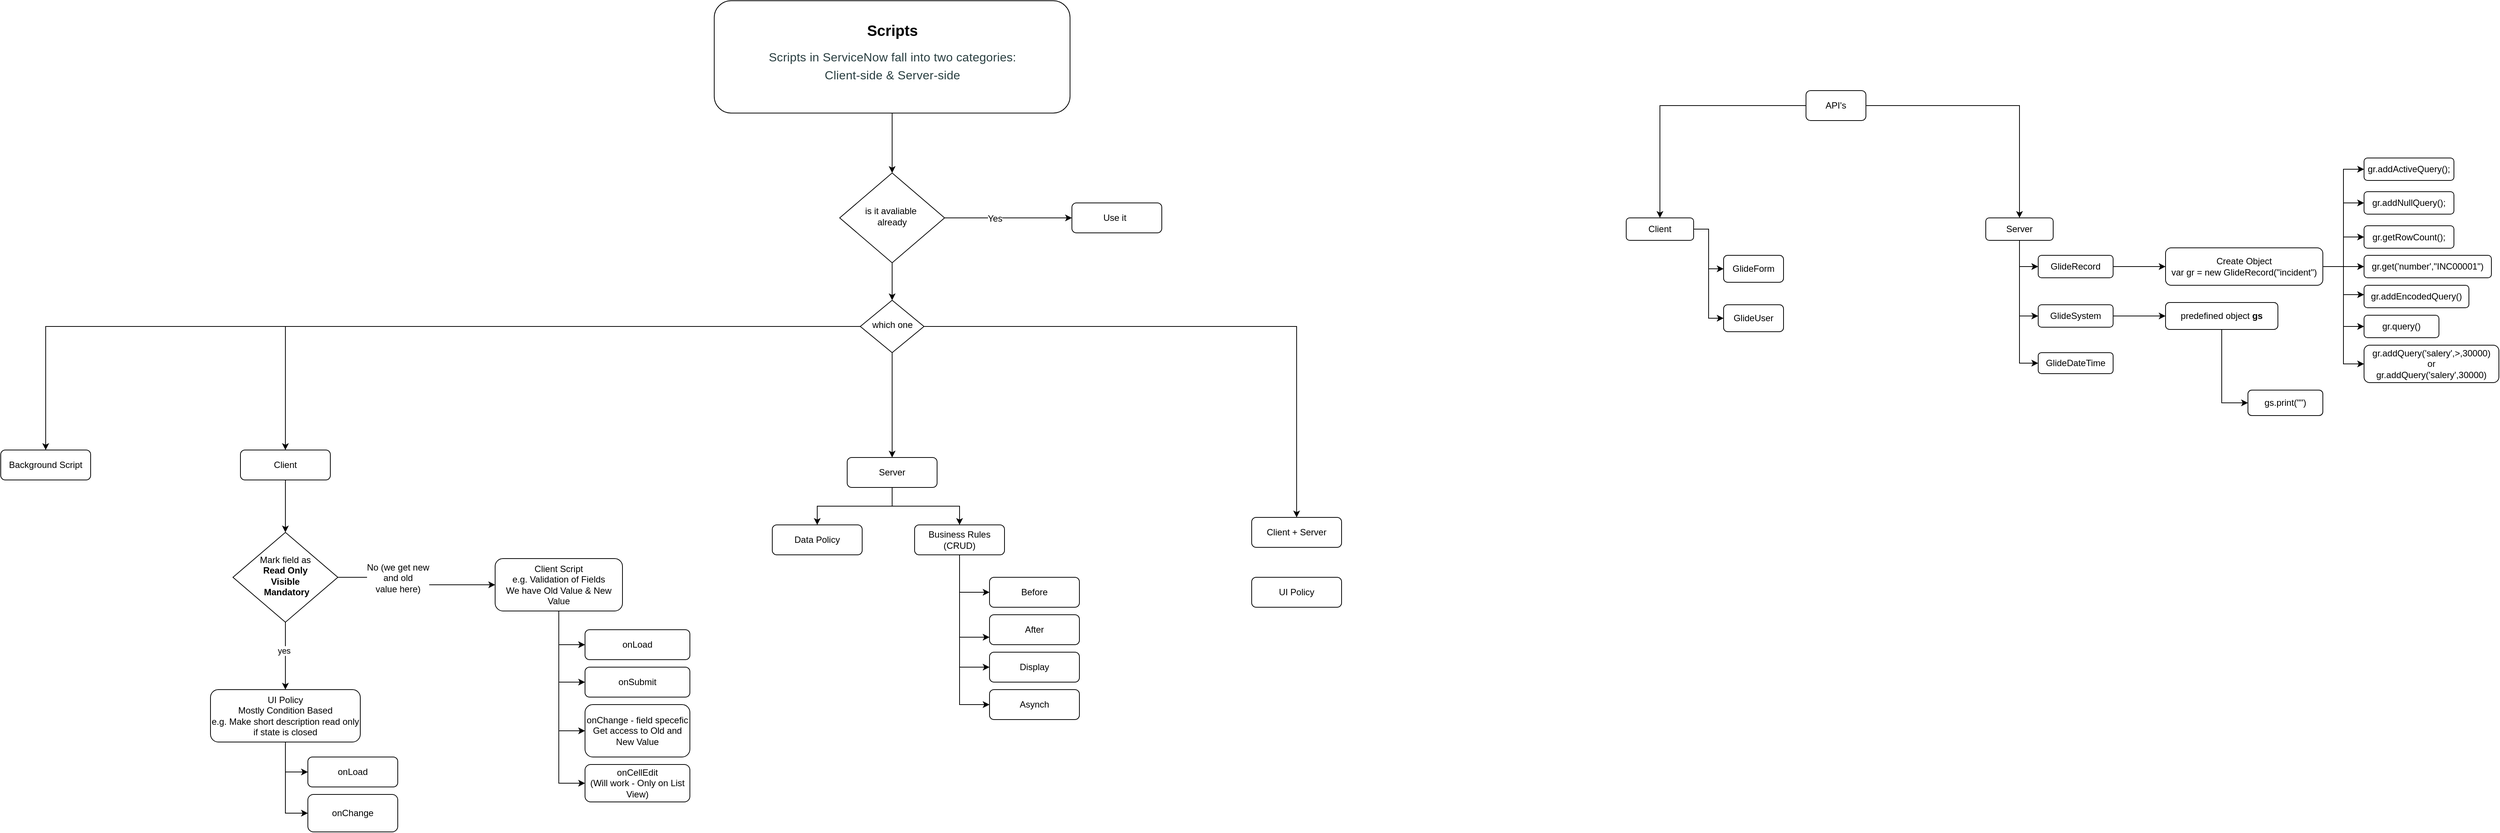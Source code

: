 <mxfile version="14.8.6" type="github">
  <diagram id="C5RBs43oDa-KdzZeNtuy" name="Page-1">
    <mxGraphModel dx="1426" dy="1504" grid="1" gridSize="10" guides="1" tooltips="1" connect="1" arrows="1" fold="1" page="1" pageScale="1" pageWidth="827" pageHeight="1169" math="0" shadow="0">
      <root>
        <mxCell id="WIyWlLk6GJQsqaUBKTNV-0" />
        <mxCell id="WIyWlLk6GJQsqaUBKTNV-1" parent="WIyWlLk6GJQsqaUBKTNV-0" />
        <mxCell id="L8qGTq4r2M4f-Qta4Gik-13" style="edgeStyle=orthogonalEdgeStyle;rounded=0;orthogonalLoop=1;jettySize=auto;html=1;entryX=0.5;entryY=0;entryDx=0;entryDy=0;" parent="WIyWlLk6GJQsqaUBKTNV-1" source="L8qGTq4r2M4f-Qta4Gik-1" target="L8qGTq4r2M4f-Qta4Gik-4" edge="1">
          <mxGeometry relative="1" as="geometry" />
        </mxCell>
        <mxCell id="L8qGTq4r2M4f-Qta4Gik-14" style="edgeStyle=orthogonalEdgeStyle;rounded=0;orthogonalLoop=1;jettySize=auto;html=1;entryX=0.5;entryY=0;entryDx=0;entryDy=0;" parent="WIyWlLk6GJQsqaUBKTNV-1" source="L8qGTq4r2M4f-Qta4Gik-1" target="L8qGTq4r2M4f-Qta4Gik-2" edge="1">
          <mxGeometry relative="1" as="geometry" />
        </mxCell>
        <mxCell id="L8qGTq4r2M4f-Qta4Gik-1" value="Server" style="rounded=1;whiteSpace=wrap;html=1;fontSize=12;glass=0;strokeWidth=1;shadow=0;" parent="WIyWlLk6GJQsqaUBKTNV-1" vertex="1">
          <mxGeometry x="780" y="-160" width="120" height="40" as="geometry" />
        </mxCell>
        <mxCell id="L8qGTq4r2M4f-Qta4Gik-2" value="Data Policy" style="rounded=1;whiteSpace=wrap;html=1;fontSize=12;glass=0;strokeWidth=1;shadow=0;" parent="WIyWlLk6GJQsqaUBKTNV-1" vertex="1">
          <mxGeometry x="680" y="-70" width="120" height="40" as="geometry" />
        </mxCell>
        <mxCell id="L8qGTq4r2M4f-Qta4Gik-3" value="After" style="rounded=1;whiteSpace=wrap;html=1;fontSize=12;glass=0;strokeWidth=1;shadow=0;" parent="WIyWlLk6GJQsqaUBKTNV-1" vertex="1">
          <mxGeometry x="970" y="50" width="120" height="40" as="geometry" />
        </mxCell>
        <mxCell id="L8qGTq4r2M4f-Qta4Gik-9" style="edgeStyle=orthogonalEdgeStyle;rounded=0;orthogonalLoop=1;jettySize=auto;html=1;entryX=0;entryY=0.5;entryDx=0;entryDy=0;" parent="WIyWlLk6GJQsqaUBKTNV-1" source="L8qGTq4r2M4f-Qta4Gik-4" target="L8qGTq4r2M4f-Qta4Gik-5" edge="1">
          <mxGeometry relative="1" as="geometry" />
        </mxCell>
        <mxCell id="L8qGTq4r2M4f-Qta4Gik-10" style="edgeStyle=orthogonalEdgeStyle;rounded=0;orthogonalLoop=1;jettySize=auto;html=1;entryX=0;entryY=0.75;entryDx=0;entryDy=0;" parent="WIyWlLk6GJQsqaUBKTNV-1" source="L8qGTq4r2M4f-Qta4Gik-4" target="L8qGTq4r2M4f-Qta4Gik-3" edge="1">
          <mxGeometry relative="1" as="geometry" />
        </mxCell>
        <mxCell id="L8qGTq4r2M4f-Qta4Gik-11" style="edgeStyle=orthogonalEdgeStyle;rounded=0;orthogonalLoop=1;jettySize=auto;html=1;entryX=0;entryY=0.5;entryDx=0;entryDy=0;" parent="WIyWlLk6GJQsqaUBKTNV-1" source="L8qGTq4r2M4f-Qta4Gik-4" target="L8qGTq4r2M4f-Qta4Gik-7" edge="1">
          <mxGeometry relative="1" as="geometry" />
        </mxCell>
        <mxCell id="L8qGTq4r2M4f-Qta4Gik-12" style="edgeStyle=orthogonalEdgeStyle;rounded=0;orthogonalLoop=1;jettySize=auto;html=1;entryX=0;entryY=0.5;entryDx=0;entryDy=0;" parent="WIyWlLk6GJQsqaUBKTNV-1" source="L8qGTq4r2M4f-Qta4Gik-4" target="L8qGTq4r2M4f-Qta4Gik-6" edge="1">
          <mxGeometry relative="1" as="geometry" />
        </mxCell>
        <mxCell id="L8qGTq4r2M4f-Qta4Gik-4" value="Business Rules&lt;br&gt;(CRUD)" style="rounded=1;whiteSpace=wrap;html=1;fontSize=12;glass=0;strokeWidth=1;shadow=0;" parent="WIyWlLk6GJQsqaUBKTNV-1" vertex="1">
          <mxGeometry x="870" y="-70" width="120" height="40" as="geometry" />
        </mxCell>
        <mxCell id="L8qGTq4r2M4f-Qta4Gik-5" value="Before" style="rounded=1;whiteSpace=wrap;html=1;fontSize=12;glass=0;strokeWidth=1;shadow=0;" parent="WIyWlLk6GJQsqaUBKTNV-1" vertex="1">
          <mxGeometry x="970" width="120" height="40" as="geometry" />
        </mxCell>
        <mxCell id="L8qGTq4r2M4f-Qta4Gik-6" value="Asynch" style="rounded=1;whiteSpace=wrap;html=1;fontSize=12;glass=0;strokeWidth=1;shadow=0;" parent="WIyWlLk6GJQsqaUBKTNV-1" vertex="1">
          <mxGeometry x="970" y="150" width="120" height="40" as="geometry" />
        </mxCell>
        <mxCell id="L8qGTq4r2M4f-Qta4Gik-7" value="Display" style="rounded=1;whiteSpace=wrap;html=1;fontSize=12;glass=0;strokeWidth=1;shadow=0;" parent="WIyWlLk6GJQsqaUBKTNV-1" vertex="1">
          <mxGeometry x="970" y="100" width="120" height="40" as="geometry" />
        </mxCell>
        <mxCell id="L8qGTq4r2M4f-Qta4Gik-33" style="edgeStyle=orthogonalEdgeStyle;rounded=0;orthogonalLoop=1;jettySize=auto;html=1;entryX=0.5;entryY=0;entryDx=0;entryDy=0;" parent="WIyWlLk6GJQsqaUBKTNV-1" source="L8qGTq4r2M4f-Qta4Gik-17" target="L8qGTq4r2M4f-Qta4Gik-32" edge="1">
          <mxGeometry relative="1" as="geometry" />
        </mxCell>
        <mxCell id="L8qGTq4r2M4f-Qta4Gik-17" value="Client" style="rounded=1;whiteSpace=wrap;html=1;fontSize=12;glass=0;strokeWidth=1;shadow=0;" parent="WIyWlLk6GJQsqaUBKTNV-1" vertex="1">
          <mxGeometry x="-30" y="-170" width="120" height="40" as="geometry" />
        </mxCell>
        <mxCell id="L8qGTq4r2M4f-Qta4Gik-65" style="edgeStyle=orthogonalEdgeStyle;rounded=0;orthogonalLoop=1;jettySize=auto;html=1;entryX=0;entryY=0.5;entryDx=0;entryDy=0;fontSize=12;" parent="WIyWlLk6GJQsqaUBKTNV-1" source="L8qGTq4r2M4f-Qta4Gik-18" target="L8qGTq4r2M4f-Qta4Gik-63" edge="1">
          <mxGeometry relative="1" as="geometry" />
        </mxCell>
        <mxCell id="L8qGTq4r2M4f-Qta4Gik-66" style="edgeStyle=orthogonalEdgeStyle;rounded=0;orthogonalLoop=1;jettySize=auto;html=1;entryX=0;entryY=0.5;entryDx=0;entryDy=0;fontSize=12;" parent="WIyWlLk6GJQsqaUBKTNV-1" source="L8qGTq4r2M4f-Qta4Gik-18" target="L8qGTq4r2M4f-Qta4Gik-64" edge="1">
          <mxGeometry relative="1" as="geometry" />
        </mxCell>
        <mxCell id="L8qGTq4r2M4f-Qta4Gik-18" value="UI Policy&lt;br&gt;Mostly Condition Based&lt;br&gt;e.g. Make short description read only if state is closed" style="rounded=1;whiteSpace=wrap;html=1;fontSize=12;glass=0;strokeWidth=1;shadow=0;" parent="WIyWlLk6GJQsqaUBKTNV-1" vertex="1">
          <mxGeometry x="-70" y="150" width="200" height="70" as="geometry" />
        </mxCell>
        <mxCell id="L8qGTq4r2M4f-Qta4Gik-58" style="edgeStyle=orthogonalEdgeStyle;rounded=0;orthogonalLoop=1;jettySize=auto;html=1;entryX=0;entryY=0.5;entryDx=0;entryDy=0;fontSize=12;" parent="WIyWlLk6GJQsqaUBKTNV-1" source="L8qGTq4r2M4f-Qta4Gik-24" target="L8qGTq4r2M4f-Qta4Gik-55" edge="1">
          <mxGeometry relative="1" as="geometry" />
        </mxCell>
        <mxCell id="L8qGTq4r2M4f-Qta4Gik-59" style="edgeStyle=orthogonalEdgeStyle;rounded=0;orthogonalLoop=1;jettySize=auto;html=1;entryX=0;entryY=0.5;entryDx=0;entryDy=0;fontSize=12;" parent="WIyWlLk6GJQsqaUBKTNV-1" source="L8qGTq4r2M4f-Qta4Gik-24" target="L8qGTq4r2M4f-Qta4Gik-54" edge="1">
          <mxGeometry relative="1" as="geometry" />
        </mxCell>
        <mxCell id="L8qGTq4r2M4f-Qta4Gik-60" style="edgeStyle=orthogonalEdgeStyle;rounded=0;orthogonalLoop=1;jettySize=auto;html=1;entryX=0;entryY=0.5;entryDx=0;entryDy=0;fontSize=12;" parent="WIyWlLk6GJQsqaUBKTNV-1" source="L8qGTq4r2M4f-Qta4Gik-24" target="L8qGTq4r2M4f-Qta4Gik-57" edge="1">
          <mxGeometry relative="1" as="geometry" />
        </mxCell>
        <mxCell id="L8qGTq4r2M4f-Qta4Gik-61" style="edgeStyle=orthogonalEdgeStyle;rounded=0;orthogonalLoop=1;jettySize=auto;html=1;entryX=0;entryY=0.5;entryDx=0;entryDy=0;fontSize=12;" parent="WIyWlLk6GJQsqaUBKTNV-1" source="L8qGTq4r2M4f-Qta4Gik-24" target="L8qGTq4r2M4f-Qta4Gik-56" edge="1">
          <mxGeometry relative="1" as="geometry" />
        </mxCell>
        <mxCell id="L8qGTq4r2M4f-Qta4Gik-24" value="Client Script&lt;br&gt;e.g. Validation of Fields&lt;br&gt;We have Old Value &amp;amp; New Value" style="rounded=1;whiteSpace=wrap;html=1;fontSize=12;glass=0;strokeWidth=1;shadow=0;" parent="WIyWlLk6GJQsqaUBKTNV-1" vertex="1">
          <mxGeometry x="310" y="-25" width="170" height="70" as="geometry" />
        </mxCell>
        <mxCell id="L8qGTq4r2M4f-Qta4Gik-28" value="Client + Server" style="rounded=1;whiteSpace=wrap;html=1;fontSize=12;glass=0;strokeWidth=1;shadow=0;" parent="WIyWlLk6GJQsqaUBKTNV-1" vertex="1">
          <mxGeometry x="1320" y="-80" width="120" height="40" as="geometry" />
        </mxCell>
        <mxCell id="L8qGTq4r2M4f-Qta4Gik-29" value="UI Policy" style="rounded=1;whiteSpace=wrap;html=1;fontSize=12;glass=0;strokeWidth=1;shadow=0;" parent="WIyWlLk6GJQsqaUBKTNV-1" vertex="1">
          <mxGeometry x="1320" width="120" height="40" as="geometry" />
        </mxCell>
        <mxCell id="L8qGTq4r2M4f-Qta4Gik-50" style="edgeStyle=orthogonalEdgeStyle;rounded=0;orthogonalLoop=1;jettySize=auto;html=1;entryX=0.5;entryY=0;entryDx=0;entryDy=0;fontSize=12;" parent="WIyWlLk6GJQsqaUBKTNV-1" source="L8qGTq4r2M4f-Qta4Gik-30" target="L8qGTq4r2M4f-Qta4Gik-43" edge="1">
          <mxGeometry relative="1" as="geometry" />
        </mxCell>
        <mxCell id="L8qGTq4r2M4f-Qta4Gik-30" value="&lt;b&gt;&lt;font style=&quot;font-size: 20px&quot;&gt;Scripts&lt;/font&gt;&lt;/b&gt;&lt;br&gt;&lt;p class=&quot;p&quot; style=&quot;box-sizing: border-box ; font-size: 16px ; line-height: 1.5 ; font-family: &amp;#34;source sans pro&amp;#34; , sans-serif ; letter-spacing: 0.16px ; margin: 0.75rem 0px ; color: rgb(41 , 62 , 64)&quot;&gt;Scripts in ServiceNow fall into two categories:&lt;br&gt;&lt;span style=&quot;font-size: 1rem ; letter-spacing: 0.01em&quot;&gt;Client-side &amp;amp;&amp;nbsp;&lt;/span&gt;&lt;span style=&quot;font-size: 1rem ; letter-spacing: 0.01em&quot;&gt;Server-side&lt;/span&gt;&lt;/p&gt;&lt;ul class=&quot;ul&quot; style=&quot;box-sizing: border-box ; font-size: 16px ; line-height: 1.5 ; font-family: &amp;#34;source sans pro&amp;#34; , sans-serif ; letter-spacing: 0.16px ; margin: 0.75rem 0px ; color: rgb(41 , 62 , 64)&quot;&gt;&lt;/ul&gt;" style="rounded=1;whiteSpace=wrap;html=1;fontSize=12;glass=0;strokeWidth=1;shadow=0;" parent="WIyWlLk6GJQsqaUBKTNV-1" vertex="1">
          <mxGeometry x="602.5" y="-770" width="475" height="150" as="geometry" />
        </mxCell>
        <mxCell id="L8qGTq4r2M4f-Qta4Gik-34" style="edgeStyle=orthogonalEdgeStyle;rounded=0;orthogonalLoop=1;jettySize=auto;html=1;" parent="WIyWlLk6GJQsqaUBKTNV-1" source="L8qGTq4r2M4f-Qta4Gik-32" target="L8qGTq4r2M4f-Qta4Gik-18" edge="1">
          <mxGeometry relative="1" as="geometry" />
        </mxCell>
        <mxCell id="L8qGTq4r2M4f-Qta4Gik-35" value="yes" style="edgeLabel;html=1;align=center;verticalAlign=middle;resizable=0;points=[];" parent="L8qGTq4r2M4f-Qta4Gik-34" vertex="1" connectable="0">
          <mxGeometry x="-0.165" y="-2" relative="1" as="geometry">
            <mxPoint as="offset" />
          </mxGeometry>
        </mxCell>
        <mxCell id="L8qGTq4r2M4f-Qta4Gik-39" style="edgeStyle=orthogonalEdgeStyle;rounded=0;orthogonalLoop=1;jettySize=auto;html=1;entryX=0;entryY=0.5;entryDx=0;entryDy=0;fontSize=12;" parent="WIyWlLk6GJQsqaUBKTNV-1" source="L8qGTq4r2M4f-Qta4Gik-32" target="L8qGTq4r2M4f-Qta4Gik-24" edge="1">
          <mxGeometry relative="1" as="geometry">
            <mxPoint x="284" y="10.0" as="targetPoint" />
          </mxGeometry>
        </mxCell>
        <mxCell id="L8qGTq4r2M4f-Qta4Gik-41" value="No (we get new &lt;br&gt;and old &lt;br&gt;value here)" style="edgeLabel;html=1;align=center;verticalAlign=middle;resizable=0;points=[];fontSize=12;" parent="L8qGTq4r2M4f-Qta4Gik-39" vertex="1" connectable="0">
          <mxGeometry x="-0.278" y="-1" relative="1" as="geometry">
            <mxPoint as="offset" />
          </mxGeometry>
        </mxCell>
        <mxCell id="L8qGTq4r2M4f-Qta4Gik-32" value="Mark field as&lt;br style=&quot;font-size: 12px&quot;&gt;&lt;b&gt;Read Only&lt;br style=&quot;font-size: 12px&quot;&gt;Visible&lt;br style=&quot;font-size: 12px&quot;&gt;&amp;nbsp;Mandatory&lt;/b&gt;" style="rhombus;whiteSpace=wrap;html=1;shadow=0;fontFamily=Helvetica;fontSize=12;align=center;strokeWidth=1;spacing=6;spacingTop=-4;sketch=0;" parent="WIyWlLk6GJQsqaUBKTNV-1" vertex="1">
          <mxGeometry x="-40" y="-60" width="140" height="120" as="geometry" />
        </mxCell>
        <mxCell id="L8qGTq4r2M4f-Qta4Gik-45" style="edgeStyle=orthogonalEdgeStyle;rounded=0;orthogonalLoop=1;jettySize=auto;html=1;entryX=0;entryY=0.5;entryDx=0;entryDy=0;fontSize=12;" parent="WIyWlLk6GJQsqaUBKTNV-1" source="L8qGTq4r2M4f-Qta4Gik-43" target="L8qGTq4r2M4f-Qta4Gik-44" edge="1">
          <mxGeometry relative="1" as="geometry" />
        </mxCell>
        <mxCell id="L8qGTq4r2M4f-Qta4Gik-46" value="Yes" style="edgeLabel;html=1;align=center;verticalAlign=middle;resizable=0;points=[];fontSize=12;" parent="L8qGTq4r2M4f-Qta4Gik-45" vertex="1" connectable="0">
          <mxGeometry x="-0.21" y="-1" relative="1" as="geometry">
            <mxPoint as="offset" />
          </mxGeometry>
        </mxCell>
        <mxCell id="L8qGTq4r2M4f-Qta4Gik-49" style="edgeStyle=orthogonalEdgeStyle;rounded=0;orthogonalLoop=1;jettySize=auto;html=1;entryX=0;entryY=0.5;entryDx=0;entryDy=0;fontSize=12;" parent="WIyWlLk6GJQsqaUBKTNV-1" source="L8qGTq4r2M4f-Qta4Gik-43" target="L8qGTq4r2M4f-Qta4Gik-48" edge="1">
          <mxGeometry relative="1" as="geometry" />
        </mxCell>
        <mxCell id="L8qGTq4r2M4f-Qta4Gik-43" value="is it avaliable&amp;nbsp;&lt;br&gt;already" style="rhombus;whiteSpace=wrap;html=1;shadow=0;fontFamily=Helvetica;fontSize=12;align=center;strokeWidth=1;spacing=6;spacingTop=-4;sketch=0;" parent="WIyWlLk6GJQsqaUBKTNV-1" vertex="1">
          <mxGeometry x="770" y="-540" width="140" height="120" as="geometry" />
        </mxCell>
        <mxCell id="L8qGTq4r2M4f-Qta4Gik-44" value="&lt;blockquote style=&quot;margin: 0 0 0 40px ; border: none ; padding: 0px&quot;&gt;Use it&lt;/blockquote&gt;" style="rounded=1;whiteSpace=wrap;html=1;fontSize=12;glass=0;strokeWidth=1;shadow=0;align=left;" parent="WIyWlLk6GJQsqaUBKTNV-1" vertex="1">
          <mxGeometry x="1080" y="-500" width="120" height="40" as="geometry" />
        </mxCell>
        <mxCell id="L8qGTq4r2M4f-Qta4Gik-51" style="edgeStyle=orthogonalEdgeStyle;rounded=0;orthogonalLoop=1;jettySize=auto;html=1;entryX=0.5;entryY=0;entryDx=0;entryDy=0;fontSize=12;" parent="WIyWlLk6GJQsqaUBKTNV-1" source="L8qGTq4r2M4f-Qta4Gik-48" target="L8qGTq4r2M4f-Qta4Gik-17" edge="1">
          <mxGeometry relative="1" as="geometry" />
        </mxCell>
        <mxCell id="L8qGTq4r2M4f-Qta4Gik-52" style="edgeStyle=orthogonalEdgeStyle;rounded=0;orthogonalLoop=1;jettySize=auto;html=1;fontSize=12;" parent="WIyWlLk6GJQsqaUBKTNV-1" source="L8qGTq4r2M4f-Qta4Gik-48" target="L8qGTq4r2M4f-Qta4Gik-1" edge="1">
          <mxGeometry relative="1" as="geometry" />
        </mxCell>
        <mxCell id="L8qGTq4r2M4f-Qta4Gik-53" style="edgeStyle=orthogonalEdgeStyle;rounded=0;orthogonalLoop=1;jettySize=auto;html=1;entryX=0.5;entryY=0;entryDx=0;entryDy=0;fontSize=12;" parent="WIyWlLk6GJQsqaUBKTNV-1" source="L8qGTq4r2M4f-Qta4Gik-48" target="L8qGTq4r2M4f-Qta4Gik-28" edge="1">
          <mxGeometry relative="1" as="geometry" />
        </mxCell>
        <mxCell id="r3MnkByFMX2Va5GPrUE7-9" style="edgeStyle=orthogonalEdgeStyle;rounded=0;orthogonalLoop=1;jettySize=auto;html=1;entryX=0.5;entryY=0;entryDx=0;entryDy=0;" edge="1" parent="WIyWlLk6GJQsqaUBKTNV-1" source="L8qGTq4r2M4f-Qta4Gik-48" target="r3MnkByFMX2Va5GPrUE7-8">
          <mxGeometry relative="1" as="geometry" />
        </mxCell>
        <mxCell id="L8qGTq4r2M4f-Qta4Gik-48" value="which one" style="rhombus;whiteSpace=wrap;html=1;shadow=0;fontFamily=Helvetica;fontSize=12;align=center;strokeWidth=1;spacing=6;spacingTop=-4;sketch=0;direction=south;" parent="WIyWlLk6GJQsqaUBKTNV-1" vertex="1">
          <mxGeometry x="797.5" y="-370" width="85" height="70" as="geometry" />
        </mxCell>
        <mxCell id="L8qGTq4r2M4f-Qta4Gik-54" value="onSubmit" style="rounded=1;whiteSpace=wrap;html=1;fontSize=12;glass=0;strokeWidth=1;shadow=0;" parent="WIyWlLk6GJQsqaUBKTNV-1" vertex="1">
          <mxGeometry x="430" y="120" width="140" height="40" as="geometry" />
        </mxCell>
        <mxCell id="L8qGTq4r2M4f-Qta4Gik-55" value="onLoad" style="rounded=1;whiteSpace=wrap;html=1;fontSize=12;glass=0;strokeWidth=1;shadow=0;" parent="WIyWlLk6GJQsqaUBKTNV-1" vertex="1">
          <mxGeometry x="430" y="70" width="140" height="40" as="geometry" />
        </mxCell>
        <mxCell id="L8qGTq4r2M4f-Qta4Gik-56" value="onCellEdit&lt;br&gt;(Will work - Only on List View)" style="rounded=1;whiteSpace=wrap;html=1;fontSize=12;glass=0;strokeWidth=1;shadow=0;" parent="WIyWlLk6GJQsqaUBKTNV-1" vertex="1">
          <mxGeometry x="430" y="250" width="140" height="50" as="geometry" />
        </mxCell>
        <mxCell id="L8qGTq4r2M4f-Qta4Gik-57" value="onChange - field specefic&lt;br&gt;Get access to Old and New Value" style="rounded=1;whiteSpace=wrap;html=1;fontSize=12;glass=0;strokeWidth=1;shadow=0;" parent="WIyWlLk6GJQsqaUBKTNV-1" vertex="1">
          <mxGeometry x="430" y="170" width="140" height="70" as="geometry" />
        </mxCell>
        <mxCell id="L8qGTq4r2M4f-Qta4Gik-63" value="onLoad" style="rounded=1;whiteSpace=wrap;html=1;fontSize=12;glass=0;strokeWidth=1;shadow=0;" parent="WIyWlLk6GJQsqaUBKTNV-1" vertex="1">
          <mxGeometry x="60" y="240" width="120" height="40" as="geometry" />
        </mxCell>
        <mxCell id="L8qGTq4r2M4f-Qta4Gik-64" value="onChange" style="rounded=1;whiteSpace=wrap;html=1;fontSize=12;glass=0;strokeWidth=1;shadow=0;" parent="WIyWlLk6GJQsqaUBKTNV-1" vertex="1">
          <mxGeometry x="60" y="290" width="120" height="50" as="geometry" />
        </mxCell>
        <mxCell id="L8qGTq4r2M4f-Qta4Gik-81" style="edgeStyle=orthogonalEdgeStyle;rounded=0;orthogonalLoop=1;jettySize=auto;html=1;entryX=0.5;entryY=0;entryDx=0;entryDy=0;fontSize=12;" parent="WIyWlLk6GJQsqaUBKTNV-1" source="L8qGTq4r2M4f-Qta4Gik-67" target="L8qGTq4r2M4f-Qta4Gik-68" edge="1">
          <mxGeometry relative="1" as="geometry" />
        </mxCell>
        <mxCell id="L8qGTq4r2M4f-Qta4Gik-83" style="edgeStyle=orthogonalEdgeStyle;rounded=0;orthogonalLoop=1;jettySize=auto;html=1;entryX=0.5;entryY=0;entryDx=0;entryDy=0;fontSize=12;" parent="WIyWlLk6GJQsqaUBKTNV-1" source="L8qGTq4r2M4f-Qta4Gik-67" target="L8qGTq4r2M4f-Qta4Gik-69" edge="1">
          <mxGeometry relative="1" as="geometry" />
        </mxCell>
        <mxCell id="L8qGTq4r2M4f-Qta4Gik-67" value="API&#39;s" style="rounded=1;whiteSpace=wrap;html=1;sketch=0;fontSize=12;align=center;" parent="WIyWlLk6GJQsqaUBKTNV-1" vertex="1">
          <mxGeometry x="2060" y="-650" width="80" height="40" as="geometry" />
        </mxCell>
        <mxCell id="L8qGTq4r2M4f-Qta4Gik-77" style="edgeStyle=orthogonalEdgeStyle;rounded=0;orthogonalLoop=1;jettySize=auto;html=1;entryX=0;entryY=0.5;entryDx=0;entryDy=0;fontSize=12;" parent="WIyWlLk6GJQsqaUBKTNV-1" source="L8qGTq4r2M4f-Qta4Gik-68" target="L8qGTq4r2M4f-Qta4Gik-72" edge="1">
          <mxGeometry relative="1" as="geometry" />
        </mxCell>
        <mxCell id="L8qGTq4r2M4f-Qta4Gik-78" style="edgeStyle=orthogonalEdgeStyle;rounded=0;orthogonalLoop=1;jettySize=auto;html=1;entryX=0;entryY=0.5;entryDx=0;entryDy=0;fontSize=12;" parent="WIyWlLk6GJQsqaUBKTNV-1" source="L8qGTq4r2M4f-Qta4Gik-68" target="L8qGTq4r2M4f-Qta4Gik-73" edge="1">
          <mxGeometry relative="1" as="geometry" />
        </mxCell>
        <mxCell id="L8qGTq4r2M4f-Qta4Gik-84" style="edgeStyle=orthogonalEdgeStyle;rounded=0;orthogonalLoop=1;jettySize=auto;html=1;entryX=0;entryY=0.5;entryDx=0;entryDy=0;fontSize=12;" parent="WIyWlLk6GJQsqaUBKTNV-1" source="L8qGTq4r2M4f-Qta4Gik-68" target="L8qGTq4r2M4f-Qta4Gik-74" edge="1">
          <mxGeometry relative="1" as="geometry" />
        </mxCell>
        <mxCell id="L8qGTq4r2M4f-Qta4Gik-68" value="Server" style="rounded=1;whiteSpace=wrap;html=1;sketch=0;fontSize=12;align=center;" parent="WIyWlLk6GJQsqaUBKTNV-1" vertex="1">
          <mxGeometry x="2300" y="-480" width="90" height="30" as="geometry" />
        </mxCell>
        <mxCell id="L8qGTq4r2M4f-Qta4Gik-75" style="edgeStyle=orthogonalEdgeStyle;rounded=0;orthogonalLoop=1;jettySize=auto;html=1;entryX=0;entryY=0.5;entryDx=0;entryDy=0;fontSize=12;" parent="WIyWlLk6GJQsqaUBKTNV-1" source="L8qGTq4r2M4f-Qta4Gik-69" target="L8qGTq4r2M4f-Qta4Gik-70" edge="1">
          <mxGeometry relative="1" as="geometry" />
        </mxCell>
        <mxCell id="L8qGTq4r2M4f-Qta4Gik-76" style="edgeStyle=orthogonalEdgeStyle;rounded=0;orthogonalLoop=1;jettySize=auto;html=1;entryX=0;entryY=0.5;entryDx=0;entryDy=0;fontSize=12;" parent="WIyWlLk6GJQsqaUBKTNV-1" source="L8qGTq4r2M4f-Qta4Gik-69" target="L8qGTq4r2M4f-Qta4Gik-71" edge="1">
          <mxGeometry relative="1" as="geometry" />
        </mxCell>
        <mxCell id="L8qGTq4r2M4f-Qta4Gik-69" value="Client" style="rounded=1;whiteSpace=wrap;html=1;sketch=0;fontSize=12;align=center;" parent="WIyWlLk6GJQsqaUBKTNV-1" vertex="1">
          <mxGeometry x="1820" y="-480" width="90" height="30" as="geometry" />
        </mxCell>
        <mxCell id="L8qGTq4r2M4f-Qta4Gik-70" value="GlideForm" style="rounded=1;whiteSpace=wrap;html=1;sketch=0;fontSize=12;align=center;" parent="WIyWlLk6GJQsqaUBKTNV-1" vertex="1">
          <mxGeometry x="1950" y="-430" width="80" height="36" as="geometry" />
        </mxCell>
        <mxCell id="L8qGTq4r2M4f-Qta4Gik-71" value="GlideUser" style="rounded=1;whiteSpace=wrap;html=1;sketch=0;fontSize=12;align=center;" parent="WIyWlLk6GJQsqaUBKTNV-1" vertex="1">
          <mxGeometry x="1950" y="-364" width="80" height="36" as="geometry" />
        </mxCell>
        <mxCell id="r3MnkByFMX2Va5GPrUE7-1" style="edgeStyle=orthogonalEdgeStyle;rounded=0;orthogonalLoop=1;jettySize=auto;html=1;entryX=0;entryY=0.5;entryDx=0;entryDy=0;" edge="1" parent="WIyWlLk6GJQsqaUBKTNV-1" source="L8qGTq4r2M4f-Qta4Gik-72" target="r3MnkByFMX2Va5GPrUE7-0">
          <mxGeometry relative="1" as="geometry" />
        </mxCell>
        <mxCell id="L8qGTq4r2M4f-Qta4Gik-72" value="GlideRecord" style="rounded=1;whiteSpace=wrap;html=1;sketch=0;fontSize=12;align=center;" parent="WIyWlLk6GJQsqaUBKTNV-1" vertex="1">
          <mxGeometry x="2370" y="-430" width="100" height="30" as="geometry" />
        </mxCell>
        <mxCell id="r3MnkByFMX2Va5GPrUE7-7" style="edgeStyle=orthogonalEdgeStyle;rounded=0;orthogonalLoop=1;jettySize=auto;html=1;" edge="1" parent="WIyWlLk6GJQsqaUBKTNV-1" source="L8qGTq4r2M4f-Qta4Gik-73" target="r3MnkByFMX2Va5GPrUE7-6">
          <mxGeometry relative="1" as="geometry" />
        </mxCell>
        <mxCell id="L8qGTq4r2M4f-Qta4Gik-73" value="GlideSystem" style="rounded=1;whiteSpace=wrap;html=1;sketch=0;fontSize=12;align=center;" parent="WIyWlLk6GJQsqaUBKTNV-1" vertex="1">
          <mxGeometry x="2370" y="-364" width="100" height="30" as="geometry" />
        </mxCell>
        <mxCell id="L8qGTq4r2M4f-Qta4Gik-74" value="GlideDateTime" style="rounded=1;whiteSpace=wrap;html=1;sketch=0;fontSize=12;align=center;" parent="WIyWlLk6GJQsqaUBKTNV-1" vertex="1">
          <mxGeometry x="2370" y="-300" width="100" height="28" as="geometry" />
        </mxCell>
        <mxCell id="r3MnkByFMX2Va5GPrUE7-3" style="edgeStyle=orthogonalEdgeStyle;rounded=0;orthogonalLoop=1;jettySize=auto;html=1;entryX=0;entryY=0.5;entryDx=0;entryDy=0;" edge="1" parent="WIyWlLk6GJQsqaUBKTNV-1" source="r3MnkByFMX2Va5GPrUE7-0" target="r3MnkByFMX2Va5GPrUE7-2">
          <mxGeometry relative="1" as="geometry" />
        </mxCell>
        <mxCell id="r3MnkByFMX2Va5GPrUE7-5" style="edgeStyle=orthogonalEdgeStyle;rounded=0;orthogonalLoop=1;jettySize=auto;html=1;entryX=0;entryY=0.5;entryDx=0;entryDy=0;" edge="1" parent="WIyWlLk6GJQsqaUBKTNV-1" source="r3MnkByFMX2Va5GPrUE7-0" target="r3MnkByFMX2Va5GPrUE7-4">
          <mxGeometry relative="1" as="geometry" />
        </mxCell>
        <mxCell id="r3MnkByFMX2Va5GPrUE7-13" style="edgeStyle=orthogonalEdgeStyle;rounded=0;orthogonalLoop=1;jettySize=auto;html=1;entryX=0;entryY=0.417;entryDx=0;entryDy=0;entryPerimeter=0;" edge="1" parent="WIyWlLk6GJQsqaUBKTNV-1" source="r3MnkByFMX2Va5GPrUE7-0" target="r3MnkByFMX2Va5GPrUE7-12">
          <mxGeometry relative="1" as="geometry" />
        </mxCell>
        <mxCell id="r3MnkByFMX2Va5GPrUE7-15" style="edgeStyle=orthogonalEdgeStyle;rounded=0;orthogonalLoop=1;jettySize=auto;html=1;entryX=0;entryY=0.5;entryDx=0;entryDy=0;" edge="1" parent="WIyWlLk6GJQsqaUBKTNV-1" source="r3MnkByFMX2Va5GPrUE7-0" target="r3MnkByFMX2Va5GPrUE7-14">
          <mxGeometry relative="1" as="geometry" />
        </mxCell>
        <mxCell id="r3MnkByFMX2Va5GPrUE7-17" style="edgeStyle=orthogonalEdgeStyle;rounded=0;orthogonalLoop=1;jettySize=auto;html=1;entryX=0;entryY=0.5;entryDx=0;entryDy=0;" edge="1" parent="WIyWlLk6GJQsqaUBKTNV-1" source="r3MnkByFMX2Va5GPrUE7-0" target="r3MnkByFMX2Va5GPrUE7-16">
          <mxGeometry relative="1" as="geometry" />
        </mxCell>
        <mxCell id="r3MnkByFMX2Va5GPrUE7-20" style="edgeStyle=orthogonalEdgeStyle;rounded=0;orthogonalLoop=1;jettySize=auto;html=1;entryX=0;entryY=0.5;entryDx=0;entryDy=0;" edge="1" parent="WIyWlLk6GJQsqaUBKTNV-1" source="r3MnkByFMX2Va5GPrUE7-0" target="r3MnkByFMX2Va5GPrUE7-18">
          <mxGeometry relative="1" as="geometry" />
        </mxCell>
        <mxCell id="r3MnkByFMX2Va5GPrUE7-21" style="edgeStyle=orthogonalEdgeStyle;rounded=0;orthogonalLoop=1;jettySize=auto;html=1;entryX=0;entryY=0.5;entryDx=0;entryDy=0;" edge="1" parent="WIyWlLk6GJQsqaUBKTNV-1" source="r3MnkByFMX2Va5GPrUE7-0" target="r3MnkByFMX2Va5GPrUE7-19">
          <mxGeometry relative="1" as="geometry" />
        </mxCell>
        <mxCell id="r3MnkByFMX2Va5GPrUE7-0" value="Create Object&lt;br&gt;var gr = new GlideRecord(&quot;incident&quot;)" style="rounded=1;whiteSpace=wrap;html=1;sketch=0;fontSize=12;align=center;" vertex="1" parent="WIyWlLk6GJQsqaUBKTNV-1">
          <mxGeometry x="2540" y="-440" width="210" height="50" as="geometry" />
        </mxCell>
        <mxCell id="r3MnkByFMX2Va5GPrUE7-2" value="gr.addQuery(&#39;salery&#39;,&amp;gt;,30000)&lt;br&gt;or&lt;br&gt;gr.addQuery(&#39;salery&#39;,30000)" style="rounded=1;whiteSpace=wrap;html=1;sketch=0;fontSize=12;align=center;" vertex="1" parent="WIyWlLk6GJQsqaUBKTNV-1">
          <mxGeometry x="2805" y="-310" width="180" height="50" as="geometry" />
        </mxCell>
        <mxCell id="r3MnkByFMX2Va5GPrUE7-4" value="gr.query()" style="rounded=1;whiteSpace=wrap;html=1;sketch=0;fontSize=12;align=center;" vertex="1" parent="WIyWlLk6GJQsqaUBKTNV-1">
          <mxGeometry x="2805" y="-350" width="100" height="30" as="geometry" />
        </mxCell>
        <mxCell id="r3MnkByFMX2Va5GPrUE7-11" style="edgeStyle=orthogonalEdgeStyle;rounded=0;orthogonalLoop=1;jettySize=auto;html=1;entryX=0;entryY=0.5;entryDx=0;entryDy=0;" edge="1" parent="WIyWlLk6GJQsqaUBKTNV-1" source="r3MnkByFMX2Va5GPrUE7-6" target="r3MnkByFMX2Va5GPrUE7-10">
          <mxGeometry relative="1" as="geometry" />
        </mxCell>
        <mxCell id="r3MnkByFMX2Va5GPrUE7-6" value="predefined object &lt;b&gt;gs&lt;/b&gt;" style="rounded=1;whiteSpace=wrap;html=1;sketch=0;fontSize=12;align=center;" vertex="1" parent="WIyWlLk6GJQsqaUBKTNV-1">
          <mxGeometry x="2540" y="-367" width="150" height="36" as="geometry" />
        </mxCell>
        <mxCell id="r3MnkByFMX2Va5GPrUE7-8" value="Background Script&lt;br&gt;" style="rounded=1;whiteSpace=wrap;html=1;fontSize=12;glass=0;strokeWidth=1;shadow=0;" vertex="1" parent="WIyWlLk6GJQsqaUBKTNV-1">
          <mxGeometry x="-350" y="-170" width="120" height="40" as="geometry" />
        </mxCell>
        <mxCell id="r3MnkByFMX2Va5GPrUE7-10" value="gs.print(&quot;&quot;)" style="rounded=1;whiteSpace=wrap;html=1;sketch=0;fontSize=12;align=center;" vertex="1" parent="WIyWlLk6GJQsqaUBKTNV-1">
          <mxGeometry x="2650" y="-250" width="100" height="34" as="geometry" />
        </mxCell>
        <mxCell id="r3MnkByFMX2Va5GPrUE7-12" value="gr.addEncodedQuery()&lt;br&gt;" style="rounded=1;whiteSpace=wrap;html=1;sketch=0;fontSize=12;align=center;" vertex="1" parent="WIyWlLk6GJQsqaUBKTNV-1">
          <mxGeometry x="2805" y="-390" width="140" height="30" as="geometry" />
        </mxCell>
        <mxCell id="r3MnkByFMX2Va5GPrUE7-14" value="gr.get(&#39;number&#39;,&quot;INC00001&quot;)" style="rounded=1;whiteSpace=wrap;html=1;sketch=0;fontSize=12;align=center;" vertex="1" parent="WIyWlLk6GJQsqaUBKTNV-1">
          <mxGeometry x="2805" y="-430" width="170" height="30" as="geometry" />
        </mxCell>
        <mxCell id="r3MnkByFMX2Va5GPrUE7-16" value="gr.getRowCount();" style="rounded=1;whiteSpace=wrap;html=1;sketch=0;fontSize=12;align=center;" vertex="1" parent="WIyWlLk6GJQsqaUBKTNV-1">
          <mxGeometry x="2805" y="-469.5" width="120" height="30" as="geometry" />
        </mxCell>
        <mxCell id="r3MnkByFMX2Va5GPrUE7-18" value="gr.addNullQuery();" style="rounded=1;whiteSpace=wrap;html=1;sketch=0;fontSize=12;align=center;" vertex="1" parent="WIyWlLk6GJQsqaUBKTNV-1">
          <mxGeometry x="2805" y="-515" width="120" height="30" as="geometry" />
        </mxCell>
        <mxCell id="r3MnkByFMX2Va5GPrUE7-19" value="gr.addActiveQuery();" style="rounded=1;whiteSpace=wrap;html=1;sketch=0;fontSize=12;align=center;" vertex="1" parent="WIyWlLk6GJQsqaUBKTNV-1">
          <mxGeometry x="2805" y="-560" width="120" height="30" as="geometry" />
        </mxCell>
      </root>
    </mxGraphModel>
  </diagram>
</mxfile>
